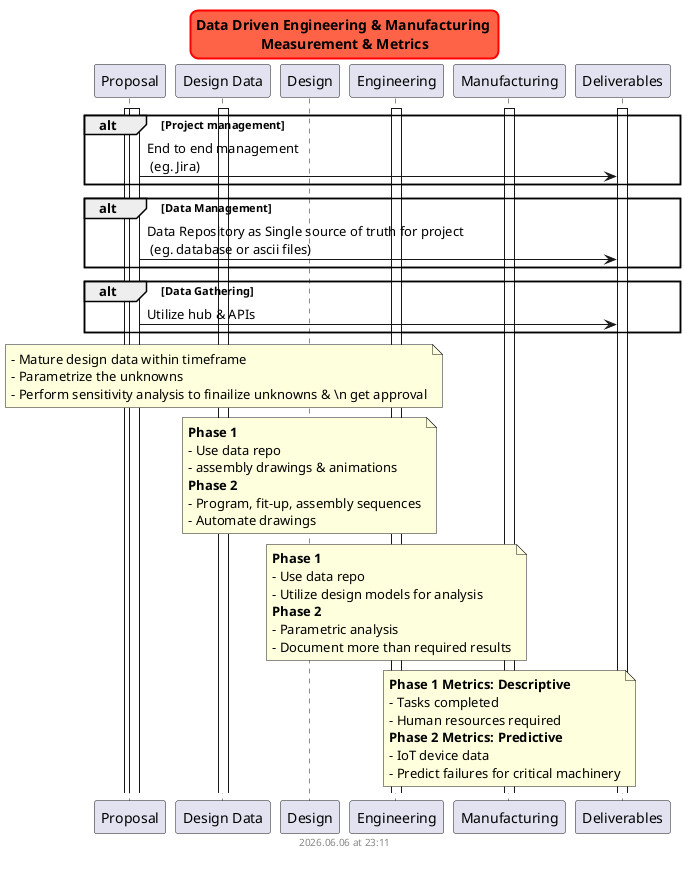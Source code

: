 @startuml data_driven_engineering
skinparam titleBorderRoundCorner 15
skinparam titleBorderThickness 2
skinparam titleBorderColor red
skinparam titleBackgroundColor Tomato

title Data Driven Engineering & Manufacturing \nMeasurement & Metrics

    participant Proposal
    participant "Design Data" as dd
    participant Design
    participant Engineering
    participant Manufacturing
    participant Deliverables
    activate Proposal

    activate Proposal
    activate dd
    activate Engineering
    activate Manufacturing
    activate Deliverables

    alt Project management 
        Proposal-> Deliverables: End to end management \n (eg. Jira)
    end group

    alt Data Management 
        Proposal-> Deliverables: Data Repository as Single source of truth for project \n (eg. database or ascii files)
    end group

    alt Data Gathering
        Proposal-> Deliverables: Utilize hub & APIs
    end group

note over dd
    - Mature design data within timeframe 
    - Parametrize the unknowns
    - Perform sensitivity analysis to finailize unknowns & \n get approval
end note


note over Design
    <b>Phase 1
    - Use data repo
    - assembly drawings & animations
    <b>Phase 2
    - Program, fit-up, assembly sequences
    - Automate drawings
end note


note over Engineering
    <b>Phase 1
    - Use data repo
    - Utilize design models for analysis
    <b>Phase 2
    - Parametric analysis
    - Document more than required results
end note


note over Manufacturing
    <b>Phase 1 Metrics: Descriptive
    - Tasks completed
    - Human resources required
    <b>Phase 2 Metrics: Predictive
    - IoT device data
    - Predict failures for critical machinery
end note


footer
%date("yyyy.MM.dd' at 'HH:mm")
%filename()
end footer

@enduml